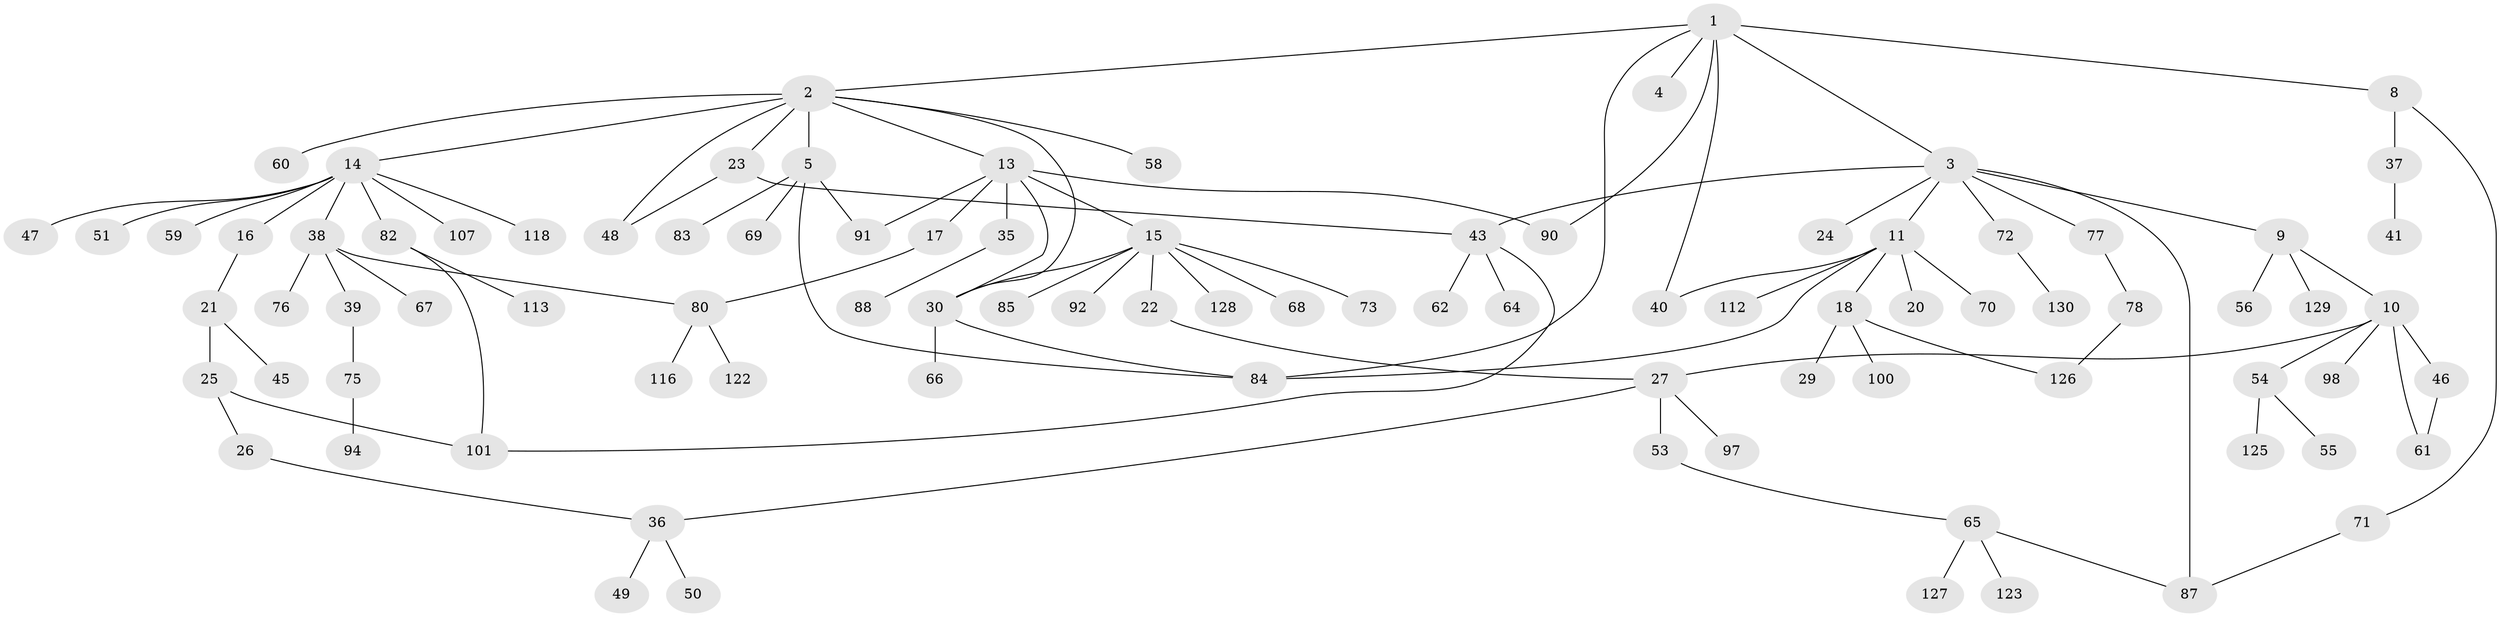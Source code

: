 // original degree distribution, {5: 0.03076923076923077, 4: 0.11538461538461539, 7: 0.03076923076923077, 1: 0.4, 3: 0.13846153846153847, 6: 0.015384615384615385, 2: 0.2692307692307692}
// Generated by graph-tools (version 1.1) at 2025/10/02/27/25 16:10:52]
// undirected, 91 vertices, 109 edges
graph export_dot {
graph [start="1"]
  node [color=gray90,style=filled];
  1 [super="+6"];
  2 [super="+7"];
  3 [super="+110"];
  4;
  5 [super="+99"];
  8;
  9 [super="+52"];
  10 [super="+57"];
  11 [super="+12"];
  13 [super="+33"];
  14 [super="+34"];
  15 [super="+19"];
  16;
  17 [super="+111"];
  18 [super="+89"];
  20 [super="+42"];
  21 [super="+44"];
  22;
  23;
  24;
  25 [super="+31"];
  26 [super="+28"];
  27 [super="+32"];
  29;
  30 [super="+114"];
  35;
  36;
  37 [super="+106"];
  38 [super="+93"];
  39 [super="+74"];
  40;
  41 [super="+63"];
  43 [super="+81"];
  45;
  46;
  47;
  48 [super="+119"];
  49;
  50;
  51;
  53;
  54 [super="+96"];
  55;
  56;
  58;
  59;
  60;
  61 [super="+117"];
  62;
  64;
  65 [super="+86"];
  66;
  67 [super="+102"];
  68;
  69;
  70;
  71 [super="+124"];
  72 [super="+121"];
  73;
  75;
  76;
  77;
  78 [super="+79"];
  80 [super="+95"];
  82 [super="+103"];
  83 [super="+104"];
  84 [super="+108"];
  85;
  87 [super="+109"];
  88 [super="+115"];
  90;
  91 [super="+105"];
  92;
  94;
  97;
  98;
  100;
  101;
  107 [super="+120"];
  112;
  113;
  116;
  118;
  122;
  123;
  125;
  126;
  127;
  128;
  129;
  130;
  1 -- 2;
  1 -- 3;
  1 -- 4;
  1 -- 8;
  1 -- 40;
  1 -- 90;
  1 -- 84;
  2 -- 5;
  2 -- 13;
  2 -- 48;
  2 -- 23;
  2 -- 58;
  2 -- 60;
  2 -- 14;
  2 -- 30;
  3 -- 9;
  3 -- 11;
  3 -- 24;
  3 -- 72;
  3 -- 77;
  3 -- 87;
  3 -- 43;
  5 -- 69;
  5 -- 83;
  5 -- 84;
  5 -- 91;
  8 -- 37;
  8 -- 71;
  9 -- 10;
  9 -- 56;
  9 -- 129;
  10 -- 46;
  10 -- 54;
  10 -- 98;
  10 -- 61;
  10 -- 27;
  11 -- 112;
  11 -- 84;
  11 -- 18;
  11 -- 20;
  11 -- 70;
  11 -- 40;
  13 -- 15;
  13 -- 17;
  13 -- 30;
  13 -- 35;
  13 -- 91;
  13 -- 90;
  14 -- 16;
  14 -- 59;
  14 -- 82;
  14 -- 107;
  14 -- 118;
  14 -- 38;
  14 -- 51;
  14 -- 47;
  15 -- 68;
  15 -- 85;
  15 -- 92;
  15 -- 128;
  15 -- 73;
  15 -- 22;
  15 -- 30;
  16 -- 21;
  17 -- 80;
  18 -- 29;
  18 -- 100;
  18 -- 126;
  21 -- 25;
  21 -- 45;
  22 -- 27;
  23 -- 43;
  23 -- 48;
  25 -- 26;
  25 -- 101;
  26 -- 36;
  27 -- 53;
  27 -- 97;
  27 -- 36;
  30 -- 66;
  30 -- 84;
  35 -- 88;
  36 -- 49;
  36 -- 50;
  37 -- 41;
  38 -- 39;
  38 -- 67;
  38 -- 76;
  38 -- 80;
  39 -- 75;
  43 -- 62;
  43 -- 64;
  43 -- 101;
  46 -- 61;
  53 -- 65;
  54 -- 55;
  54 -- 125;
  65 -- 127;
  65 -- 123;
  65 -- 87;
  71 -- 87;
  72 -- 130;
  75 -- 94;
  77 -- 78;
  78 -- 126;
  80 -- 116;
  80 -- 122;
  82 -- 113;
  82 -- 101;
}
